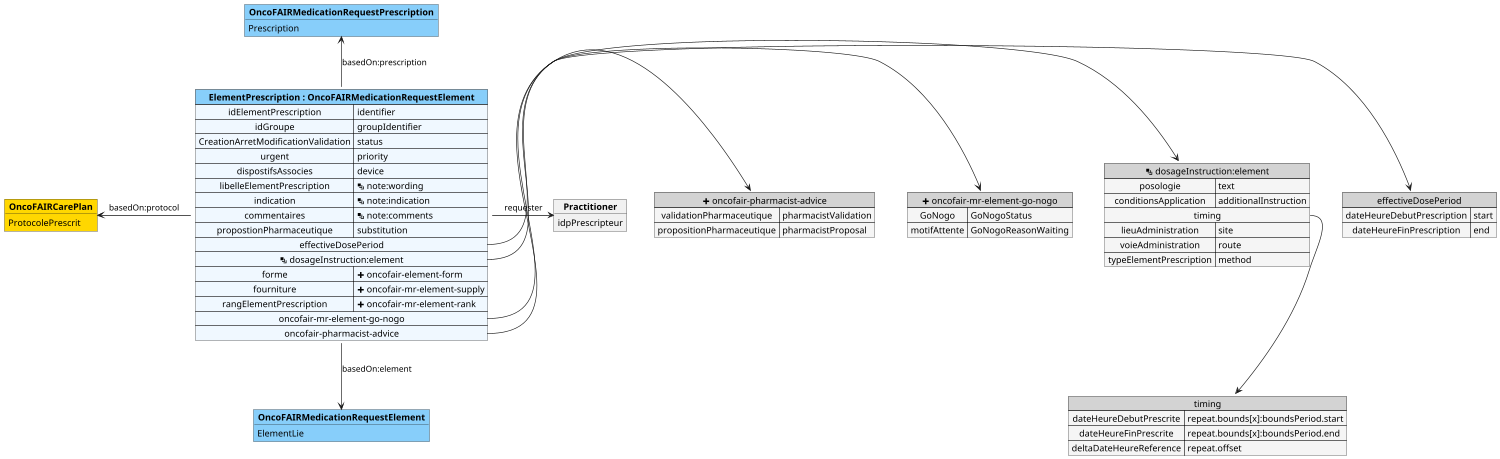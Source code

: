 @startuml

scale 1500 width
map "timing" as timing #back:WhiteSmoke;header:LightGray {
    dateHeureDebutPrescrite => repeat.bounds[x]:boundsPeriod.start
    dateHeureFinPrescrite => repeat.bounds[x]:boundsPeriod.end
    deltaDateHeureReference => repeat.offset
}

map "effectiveDosePeriod" as effectiveDosePeriod #back:WhiteSmoke;header:LightGray {
    dateHeureDebutPrescription => start
    dateHeureFinPrescription => end
}

map "<&layers> dosageInstruction:element" as dosageInstructionelement #back:WhiteSmoke;header:LightGray {
    posologie => text
    conditionsApplication => additionalInstruction
    timing *--> timing
    lieuAdministration => site
    voieAdministration => route
    typeElementPrescription => method
}

object "**OncoFAIRMedicationRequestPrescription**" as OncoFAIRMedicationRequestPrescription #LightSkyBlue {
    Prescription
}

object "**OncoFAIRMedicationRequestElement**" as OncoFAIRMedicationRequestElement #LightSkyBlue {
    ElementLie
}

object "**OncoFAIRCarePlan**" as OncoFAIRCarePlan #Gold {
    ProtocolePrescrit
}

object "**Practitioner**" as Practitioner {
    idpPrescripteur
}

map "<&plus> oncofair-mr-element-go-nogo" as oncofairmrelementgonogo #back:WhiteSmoke;header:LightGray {
    GoNogo => GoNogoStatus
    motifAttente => GoNogoReasonWaiting
}

map "<&plus> oncofair-pharmacist-advice" as oncofairpharmacistadvice #back:WhiteSmoke;header:LightGray {
    validationPharmaceutique => pharmacistValidation
    propositionPharmaceutique => pharmacistProposal
}

map "**ElementPrescription : OncoFAIRMedicationRequestElement**" as ElementPrescription #back:AliceBlue;header:LightSkyBlue {
    idElementPrescription => identifier
    idGroupe => groupIdentifier
    CreationArretModificationValidation => status
    urgent => priority
    dispostifsAssocies => device
    libelleElementPrescription => <&layers> note:wording
    indication => <&layers> note:indication
    commentaires => <&layers> note:comments
    propostionPharmaceutique => substitution
    effectiveDosePeriod *-> effectiveDosePeriod
    <&layers> dosageInstruction:element *-> dosageInstructionelement
    forme => <&plus> oncofair-element-form
    fourniture => <&plus> oncofair-mr-element-supply
    rangElementPrescription => <&plus> oncofair-mr-element-rank
    oncofair-mr-element-go-nogo *-> oncofairmrelementgonogo
    oncofair-pharmacist-advice *-> oncofairpharmacistadvice
}

ElementPrescription -u-> OncoFAIRMedicationRequestPrescription : basedOn:prescription
ElementPrescription -d-> OncoFAIRMedicationRequestElement : basedOn:element
ElementPrescription -l-> OncoFAIRCarePlan : basedOn:protocol
ElementPrescription -r-> Practitioner : requester

@enduml